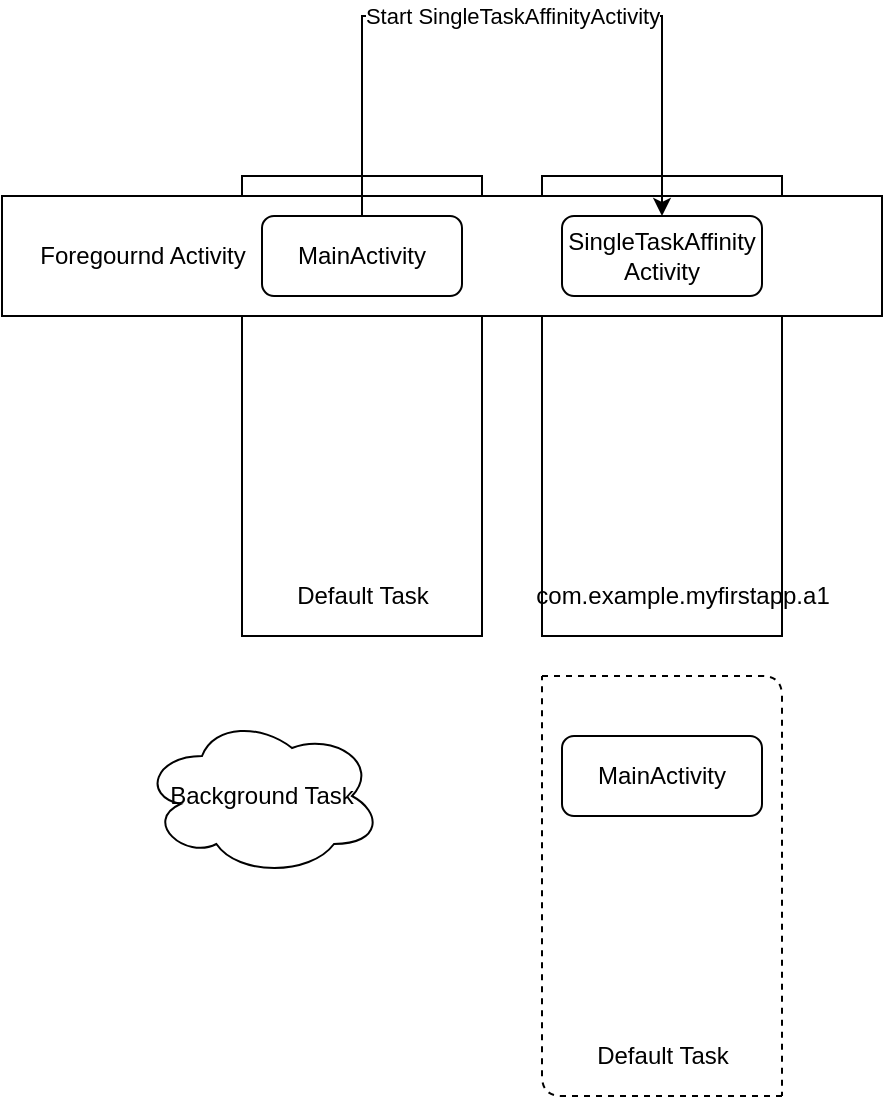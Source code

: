 <mxfile>
    <diagram id="4L8AU9puK9JQwvFiNBDD" name="Page-1">
        <mxGraphModel dx="1824" dy="430" grid="1" gridSize="10" guides="1" tooltips="1" connect="1" arrows="1" fold="1" page="1" pageScale="1" pageWidth="850" pageHeight="1100" math="0" shadow="0">
            <root>
                <mxCell id="0"/>
                <mxCell id="1" parent="0"/>
                <mxCell id="11" value="" style="group" vertex="1" connectable="0" parent="1">
                    <mxGeometry x="20" y="180" width="120" height="230" as="geometry"/>
                </mxCell>
                <mxCell id="2" value="" style="whiteSpace=wrap;html=1;" vertex="1" parent="11">
                    <mxGeometry width="120" height="230" as="geometry"/>
                </mxCell>
                <mxCell id="3" value="Default Task" style="text;html=1;align=center;verticalAlign=middle;resizable=0;points=[];autosize=1;" vertex="1" parent="11">
                    <mxGeometry x="20" y="200" width="80" height="20" as="geometry"/>
                </mxCell>
                <mxCell id="7" value="" style="whiteSpace=wrap;html=1;" vertex="1" parent="1">
                    <mxGeometry x="170" y="180" width="120" height="230" as="geometry"/>
                </mxCell>
                <mxCell id="4" value="" style="rounded=0;whiteSpace=wrap;html=1;" vertex="1" parent="1">
                    <mxGeometry x="-100" y="190" width="440" height="60" as="geometry"/>
                </mxCell>
                <mxCell id="9" value="Start SingleTaskAffinityActivity" style="edgeStyle=orthogonalEdgeStyle;rounded=0;orthogonalLoop=1;jettySize=auto;html=1;entryX=0.5;entryY=0;entryDx=0;entryDy=0;" edge="1" parent="1" source="5" target="8">
                    <mxGeometry relative="1" as="geometry">
                        <Array as="points">
                            <mxPoint x="80" y="100"/>
                            <mxPoint x="230" y="100"/>
                        </Array>
                    </mxGeometry>
                </mxCell>
                <mxCell id="5" value="MainActivity" style="rounded=1;whiteSpace=wrap;html=1;" vertex="1" parent="1">
                    <mxGeometry x="30" y="200" width="100" height="40" as="geometry"/>
                </mxCell>
                <mxCell id="6" value="Foregournd Activity" style="text;html=1;align=center;verticalAlign=middle;resizable=0;points=[];autosize=1;" vertex="1" parent="1">
                    <mxGeometry x="-90" y="210" width="120" height="20" as="geometry"/>
                </mxCell>
                <mxCell id="8" value="&lt;font style=&quot;font-size: 12px&quot;&gt;SingleTaskAffinity&lt;br&gt;Activity&lt;/font&gt;" style="rounded=1;whiteSpace=wrap;html=1;" vertex="1" parent="1">
                    <mxGeometry x="180" y="200" width="100" height="40" as="geometry"/>
                </mxCell>
                <mxCell id="10" value="com.example.myfirstapp.a1" style="text;html=1;align=center;verticalAlign=middle;resizable=0;points=[];autosize=1;" vertex="1" parent="1">
                    <mxGeometry x="160" y="380" width="160" height="20" as="geometry"/>
                </mxCell>
                <mxCell id="14" value="" style="group" vertex="1" connectable="0" parent="1">
                    <mxGeometry x="170" y="430" width="120" height="210" as="geometry"/>
                </mxCell>
                <mxCell id="12" value="" style="endArrow=none;dashed=1;html=1;" edge="1" parent="14">
                    <mxGeometry width="50" height="50" relative="1" as="geometry">
                        <mxPoint x="120.0" y="210" as="sourcePoint"/>
                        <mxPoint as="targetPoint"/>
                        <Array as="points">
                            <mxPoint y="210"/>
                        </Array>
                    </mxGeometry>
                </mxCell>
                <mxCell id="13" value="" style="endArrow=none;dashed=1;html=1;" edge="1" parent="14">
                    <mxGeometry width="50" height="50" relative="1" as="geometry">
                        <mxPoint as="sourcePoint"/>
                        <mxPoint x="120.0" y="210" as="targetPoint"/>
                        <Array as="points">
                            <mxPoint x="120.0"/>
                        </Array>
                    </mxGeometry>
                </mxCell>
                <mxCell id="19" value="MainActivity" style="rounded=1;whiteSpace=wrap;html=1;" vertex="1" parent="14">
                    <mxGeometry x="10" y="30" width="100" height="40" as="geometry"/>
                </mxCell>
                <mxCell id="20" value="Default Task" style="text;html=1;align=center;verticalAlign=middle;resizable=0;points=[];autosize=1;" vertex="1" parent="14">
                    <mxGeometry x="20" y="180" width="80" height="20" as="geometry"/>
                </mxCell>
                <mxCell id="18" value="Background Task" style="ellipse;shape=cloud;whiteSpace=wrap;html=1;" vertex="1" parent="1">
                    <mxGeometry x="-30" y="450" width="120" height="80" as="geometry"/>
                </mxCell>
            </root>
        </mxGraphModel>
    </diagram>
</mxfile>